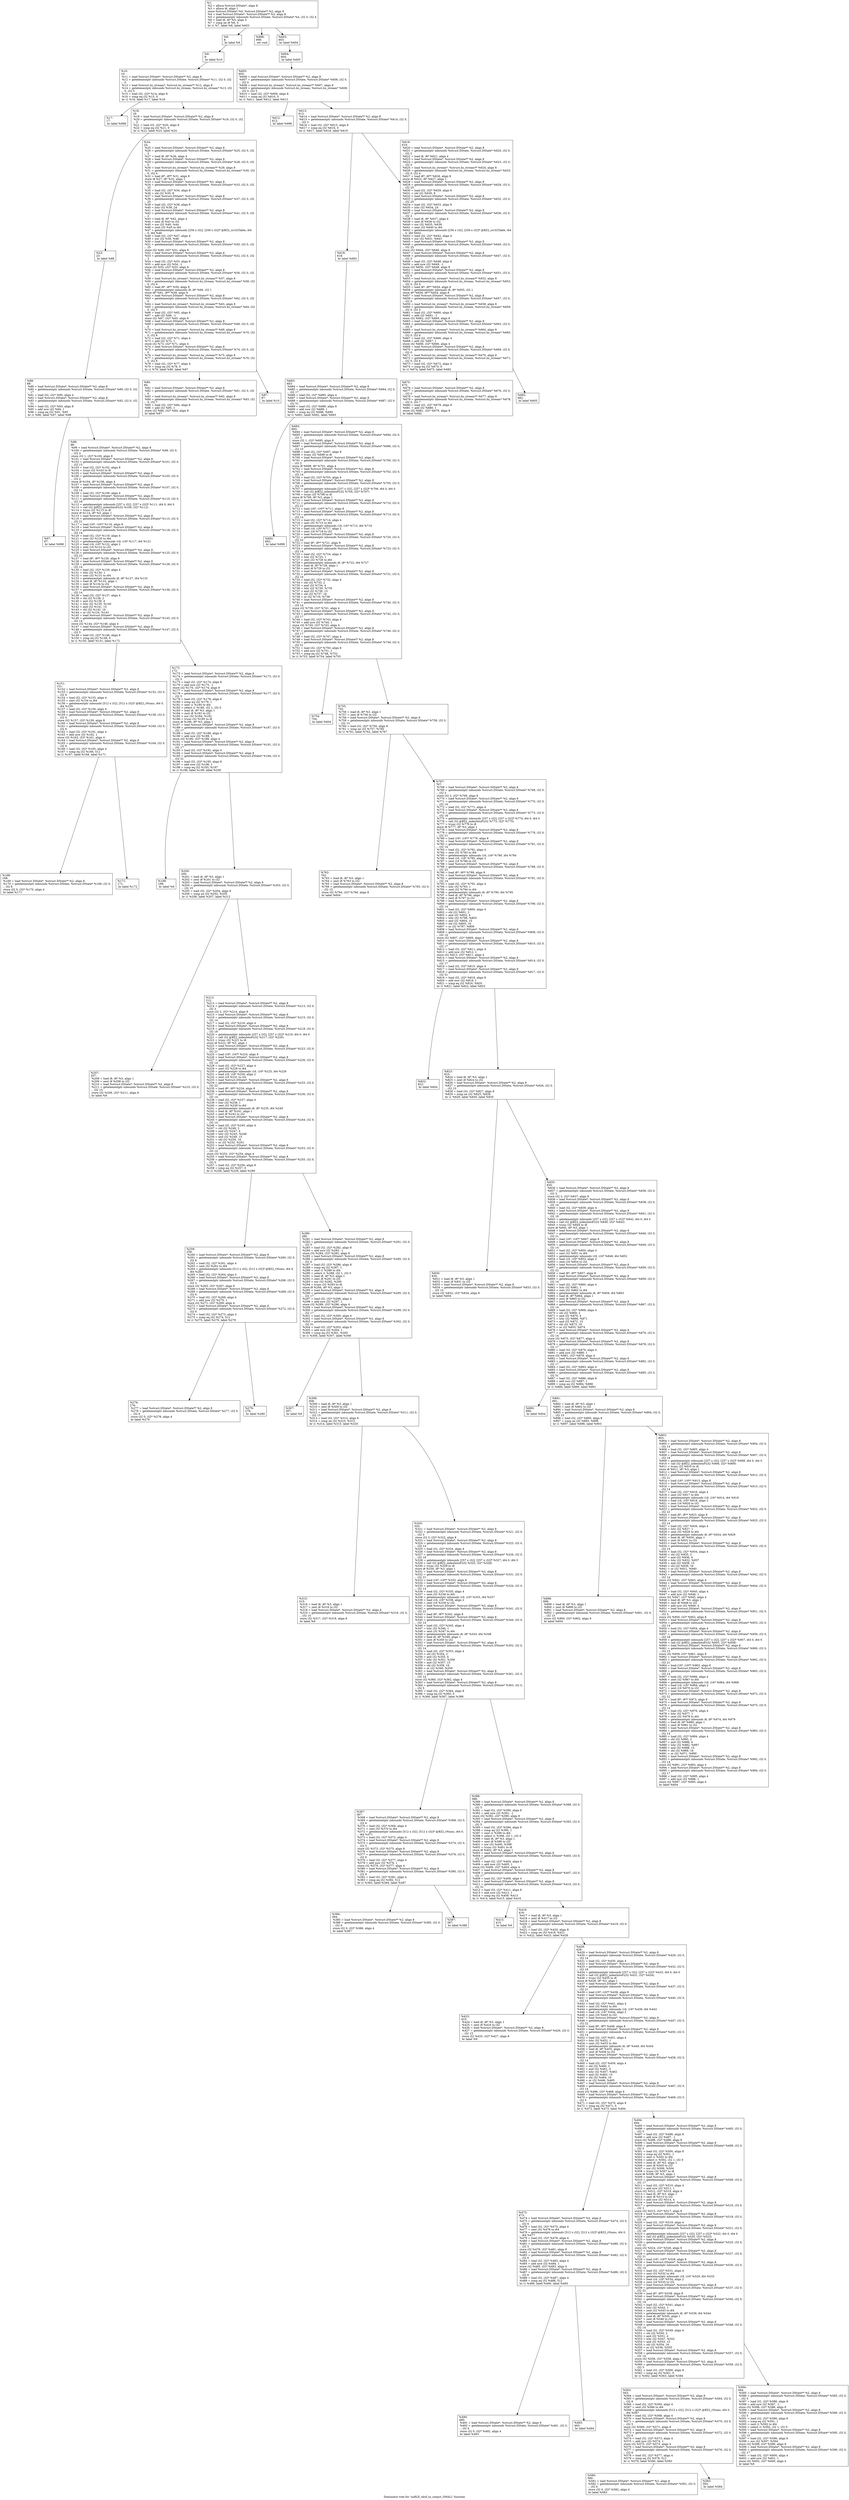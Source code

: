 digraph "Dominator tree for 'unRLE_obuf_to_output_SMALL' function" {
	label="Dominator tree for 'unRLE_obuf_to_output_SMALL' function";

	Node0xb07e50 [shape=record,label="{%1:\l  %2 = alloca %struct.DState*, align 8\l  %3 = alloca i8, align 1\l  store %struct.DState* %0, %struct.DState** %2, align 8\l  %4 = load %struct.DState*, %struct.DState** %2, align 8\l  %5 = getelementptr inbounds %struct.DState, %struct.DState* %4, i32 0, i32 4\l  %6 = load i8, i8* %5, align 4\l  %7 = icmp ne i8 %6, 0\l  br i1 %7, label %8, label %603\l}"];
	Node0xb07e50 -> Node0xca6650;
	Node0xb07e50 -> Node0xcc9fe0;
	Node0xb07e50 -> Node0xb23c80;
	Node0xca6650 [shape=record,label="{%8:\l8:                                                \l  br label %9\l}"];
	Node0xca6650 -> Node0xb0d690;
	Node0xb0d690 [shape=record,label="{%9:\l9:                                                \l  br label %10\l}"];
	Node0xb0d690 -> Node0xcfea40;
	Node0xcfea40 [shape=record,label="{%10:\l10:                                               \l  %11 = load %struct.DState*, %struct.DState** %2, align 8\l  %12 = getelementptr inbounds %struct.DState, %struct.DState* %11, i32 0, i32\l... 0\l  %13 = load %struct.bz_stream*, %struct.bz_stream** %12, align 8\l  %14 = getelementptr inbounds %struct.bz_stream, %struct.bz_stream* %13, i32\l... 0, i32 5\l  %15 = load i32, i32* %14, align 8\l  %16 = icmp eq i32 %15, 0\l  br i1 %16, label %17, label %18\l}"];
	Node0xcfea40 -> Node0xce5e70;
	Node0xcfea40 -> Node0xc70540;
	Node0xce5e70 [shape=record,label="{%17:\l17:                                               \l  br label %998\l}"];
	Node0xc70540 [shape=record,label="{%18:\l18:                                               \l  %19 = load %struct.DState*, %struct.DState** %2, align 8\l  %20 = getelementptr inbounds %struct.DState, %struct.DState* %19, i32 0, i32\l... 3\l  %21 = load i32, i32* %20, align 8\l  %22 = icmp eq i32 %21, 0\l  br i1 %22, label %23, label %24\l}"];
	Node0xc70540 -> Node0xd57270;
	Node0xc70540 -> Node0xa2e5e0;
	Node0xd57270 [shape=record,label="{%23:\l23:                                               \l  br label %88\l}"];
	Node0xd57270 -> Node0xd61200;
	Node0xd61200 [shape=record,label="{%88:\l88:                                               \l  %89 = load %struct.DState*, %struct.DState** %2, align 8\l  %90 = getelementptr inbounds %struct.DState, %struct.DState* %89, i32 0, i32\l... 17\l  %91 = load i32, i32* %90, align 4\l  %92 = load %struct.DState*, %struct.DState** %2, align 8\l  %93 = getelementptr inbounds %struct.DState, %struct.DState* %92, i32 0, i32\l... 51\l  %94 = load i32, i32* %93, align 8\l  %95 = add nsw i32 %94, 1\l  %96 = icmp eq i32 %91, %95\l  br i1 %96, label %97, label %98\l}"];
	Node0xd61200 -> Node0xc86a30;
	Node0xd61200 -> Node0xce0f70;
	Node0xc86a30 [shape=record,label="{%97:\l97:                                               \l  br label %998\l}"];
	Node0xce0f70 [shape=record,label="{%98:\l98:                                               \l  %99 = load %struct.DState*, %struct.DState** %2, align 8\l  %100 = getelementptr inbounds %struct.DState, %struct.DState* %99, i32 0,\l... i32 3\l  store i32 1, i32* %100, align 8\l  %101 = load %struct.DState*, %struct.DState** %2, align 8\l  %102 = getelementptr inbounds %struct.DState, %struct.DState* %101, i32 0,\l... i32 15\l  %103 = load i32, i32* %102, align 8\l  %104 = trunc i32 %103 to i8\l  %105 = load %struct.DState*, %struct.DState** %2, align 8\l  %106 = getelementptr inbounds %struct.DState, %struct.DState* %105, i32 0,\l... i32 2\l  store i8 %104, i8* %106, align 4\l  %107 = load %struct.DState*, %struct.DState** %2, align 8\l  %108 = getelementptr inbounds %struct.DState, %struct.DState* %107, i32 0,\l... i32 14\l  %109 = load i32, i32* %108, align 4\l  %110 = load %struct.DState*, %struct.DState** %2, align 8\l  %111 = getelementptr inbounds %struct.DState, %struct.DState* %110, i32 0,\l... i32 18\l  %112 = getelementptr inbounds [257 x i32], [257 x i32]* %111, i64 0, i64 0\l  %113 = call i32 @BZ2_indexIntoF(i32 %109, i32* %112)\l  %114 = trunc i32 %113 to i8\l  store i8 %114, i8* %3, align 1\l  %115 = load %struct.DState*, %struct.DState** %2, align 8\l  %116 = getelementptr inbounds %struct.DState, %struct.DState* %115, i32 0,\l... i32 21\l  %117 = load i16*, i16** %116, align 8\l  %118 = load %struct.DState*, %struct.DState** %2, align 8\l  %119 = getelementptr inbounds %struct.DState, %struct.DState* %118, i32 0,\l... i32 14\l  %120 = load i32, i32* %119, align 4\l  %121 = zext i32 %120 to i64\l  %122 = getelementptr inbounds i16, i16* %117, i64 %121\l  %123 = load i16, i16* %122, align 2\l  %124 = zext i16 %123 to i32\l  %125 = load %struct.DState*, %struct.DState** %2, align 8\l  %126 = getelementptr inbounds %struct.DState, %struct.DState* %125, i32 0,\l... i32 22\l  %127 = load i8*, i8** %126, align 8\l  %128 = load %struct.DState*, %struct.DState** %2, align 8\l  %129 = getelementptr inbounds %struct.DState, %struct.DState* %128, i32 0,\l... i32 14\l  %130 = load i32, i32* %129, align 4\l  %131 = lshr i32 %130, 1\l  %132 = zext i32 %131 to i64\l  %133 = getelementptr inbounds i8, i8* %127, i64 %132\l  %134 = load i8, i8* %133, align 1\l  %135 = zext i8 %134 to i32\l  %136 = load %struct.DState*, %struct.DState** %2, align 8\l  %137 = getelementptr inbounds %struct.DState, %struct.DState* %136, i32 0,\l... i32 14\l  %138 = load i32, i32* %137, align 4\l  %139 = shl i32 %138, 2\l  %140 = and i32 %139, 4\l  %141 = lshr i32 %135, %140\l  %142 = and i32 %141, 15\l  %143 = shl i32 %142, 16\l  %144 = or i32 %124, %143\l  %145 = load %struct.DState*, %struct.DState** %2, align 8\l  %146 = getelementptr inbounds %struct.DState, %struct.DState* %145, i32 0,\l... i32 14\l  store i32 %144, i32* %146, align 4\l  %147 = load %struct.DState*, %struct.DState** %2, align 8\l  %148 = getelementptr inbounds %struct.DState, %struct.DState* %147, i32 0,\l... i32 5\l  %149 = load i32, i32* %148, align 8\l  %150 = icmp eq i32 %149, 0\l  br i1 %150, label %151, label %172\l}"];
	Node0xce0f70 -> Node0xcd5070;
	Node0xce0f70 -> Node0xade040;
	Node0xcd5070 [shape=record,label="{%151:\l151:                                              \l  %152 = load %struct.DState*, %struct.DState** %2, align 8\l  %153 = getelementptr inbounds %struct.DState, %struct.DState* %152, i32 0,\l... i32 6\l  %154 = load i32, i32* %153, align 4\l  %155 = sext i32 %154 to i64\l  %156 = getelementptr inbounds [512 x i32], [512 x i32]* @BZ2_rNums, i64 0,\l... i64 %155\l  %157 = load i32, i32* %156, align 4\l  %158 = load %struct.DState*, %struct.DState** %2, align 8\l  %159 = getelementptr inbounds %struct.DState, %struct.DState* %158, i32 0,\l... i32 5\l  store i32 %157, i32* %159, align 8\l  %160 = load %struct.DState*, %struct.DState** %2, align 8\l  %161 = getelementptr inbounds %struct.DState, %struct.DState* %160, i32 0,\l... i32 6\l  %162 = load i32, i32* %161, align 4\l  %163 = add nsw i32 %162, 1\l  store i32 %163, i32* %161, align 4\l  %164 = load %struct.DState*, %struct.DState** %2, align 8\l  %165 = getelementptr inbounds %struct.DState, %struct.DState* %164, i32 0,\l... i32 6\l  %166 = load i32, i32* %165, align 4\l  %167 = icmp eq i32 %166, 512\l  br i1 %167, label %168, label %171\l}"];
	Node0xcd5070 -> Node0xd5f160;
	Node0xcd5070 -> Node0xcd4070;
	Node0xd5f160 [shape=record,label="{%168:\l168:                                              \l  %169 = load %struct.DState*, %struct.DState** %2, align 8\l  %170 = getelementptr inbounds %struct.DState, %struct.DState* %169, i32 0,\l... i32 6\l  store i32 0, i32* %170, align 4\l  br label %171\l}"];
	Node0xcd4070 [shape=record,label="{%171:\l171:                                              \l  br label %172\l}"];
	Node0xade040 [shape=record,label="{%172:\l172:                                              \l  %173 = load %struct.DState*, %struct.DState** %2, align 8\l  %174 = getelementptr inbounds %struct.DState, %struct.DState* %173, i32 0,\l... i32 5\l  %175 = load i32, i32* %174, align 8\l  %176 = add nsw i32 %175, -1\l  store i32 %176, i32* %174, align 8\l  %177 = load %struct.DState*, %struct.DState** %2, align 8\l  %178 = getelementptr inbounds %struct.DState, %struct.DState* %177, i32 0,\l... i32 5\l  %179 = load i32, i32* %178, align 8\l  %180 = icmp eq i32 %179, 1\l  %181 = zext i1 %180 to i64\l  %182 = select i1 %180, i32 1, i32 0\l  %183 = load i8, i8* %3, align 1\l  %184 = zext i8 %183 to i32\l  %185 = xor i32 %184, %182\l  %186 = trunc i32 %185 to i8\l  store i8 %186, i8* %3, align 1\l  %187 = load %struct.DState*, %struct.DState** %2, align 8\l  %188 = getelementptr inbounds %struct.DState, %struct.DState* %187, i32 0,\l... i32 17\l  %189 = load i32, i32* %188, align 4\l  %190 = add nsw i32 %189, 1\l  store i32 %190, i32* %188, align 4\l  %191 = load %struct.DState*, %struct.DState** %2, align 8\l  %192 = getelementptr inbounds %struct.DState, %struct.DState* %191, i32 0,\l... i32 17\l  %193 = load i32, i32* %192, align 4\l  %194 = load %struct.DState*, %struct.DState** %2, align 8\l  %195 = getelementptr inbounds %struct.DState, %struct.DState* %194, i32 0,\l... i32 51\l  %196 = load i32, i32* %195, align 8\l  %197 = add nsw i32 %196, 1\l  %198 = icmp eq i32 %193, %197\l  br i1 %198, label %199, label %200\l}"];
	Node0xade040 -> Node0xca46f0;
	Node0xade040 -> Node0xcbfcd0;
	Node0xca46f0 [shape=record,label="{%199:\l199:                                              \l  br label %9\l}"];
	Node0xcbfcd0 [shape=record,label="{%200:\l200:                                              \l  %201 = load i8, i8* %3, align 1\l  %202 = zext i8 %201 to i32\l  %203 = load %struct.DState*, %struct.DState** %2, align 8\l  %204 = getelementptr inbounds %struct.DState, %struct.DState* %203, i32 0,\l... i32 15\l  %205 = load i32, i32* %204, align 8\l  %206 = icmp ne i32 %202, %205\l  br i1 %206, label %207, label %212\l}"];
	Node0xcbfcd0 -> Node0xcccf40;
	Node0xcbfcd0 -> Node0xcaf540;
	Node0xcccf40 [shape=record,label="{%207:\l207:                                              \l  %208 = load i8, i8* %3, align 1\l  %209 = zext i8 %208 to i32\l  %210 = load %struct.DState*, %struct.DState** %2, align 8\l  %211 = getelementptr inbounds %struct.DState, %struct.DState* %210, i32 0,\l... i32 15\l  store i32 %209, i32* %211, align 8\l  br label %9\l}"];
	Node0xcaf540 [shape=record,label="{%212:\l212:                                              \l  %213 = load %struct.DState*, %struct.DState** %2, align 8\l  %214 = getelementptr inbounds %struct.DState, %struct.DState* %213, i32 0,\l... i32 3\l  store i32 2, i32* %214, align 8\l  %215 = load %struct.DState*, %struct.DState** %2, align 8\l  %216 = getelementptr inbounds %struct.DState, %struct.DState* %215, i32 0,\l... i32 14\l  %217 = load i32, i32* %216, align 4\l  %218 = load %struct.DState*, %struct.DState** %2, align 8\l  %219 = getelementptr inbounds %struct.DState, %struct.DState* %218, i32 0,\l... i32 18\l  %220 = getelementptr inbounds [257 x i32], [257 x i32]* %219, i64 0, i64 0\l  %221 = call i32 @BZ2_indexIntoF(i32 %217, i32* %220)\l  %222 = trunc i32 %221 to i8\l  store i8 %222, i8* %3, align 1\l  %223 = load %struct.DState*, %struct.DState** %2, align 8\l  %224 = getelementptr inbounds %struct.DState, %struct.DState* %223, i32 0,\l... i32 21\l  %225 = load i16*, i16** %224, align 8\l  %226 = load %struct.DState*, %struct.DState** %2, align 8\l  %227 = getelementptr inbounds %struct.DState, %struct.DState* %226, i32 0,\l... i32 14\l  %228 = load i32, i32* %227, align 4\l  %229 = zext i32 %228 to i64\l  %230 = getelementptr inbounds i16, i16* %225, i64 %229\l  %231 = load i16, i16* %230, align 2\l  %232 = zext i16 %231 to i32\l  %233 = load %struct.DState*, %struct.DState** %2, align 8\l  %234 = getelementptr inbounds %struct.DState, %struct.DState* %233, i32 0,\l... i32 22\l  %235 = load i8*, i8** %234, align 8\l  %236 = load %struct.DState*, %struct.DState** %2, align 8\l  %237 = getelementptr inbounds %struct.DState, %struct.DState* %236, i32 0,\l... i32 14\l  %238 = load i32, i32* %237, align 4\l  %239 = lshr i32 %238, 1\l  %240 = zext i32 %239 to i64\l  %241 = getelementptr inbounds i8, i8* %235, i64 %240\l  %242 = load i8, i8* %241, align 1\l  %243 = zext i8 %242 to i32\l  %244 = load %struct.DState*, %struct.DState** %2, align 8\l  %245 = getelementptr inbounds %struct.DState, %struct.DState* %244, i32 0,\l... i32 14\l  %246 = load i32, i32* %245, align 4\l  %247 = shl i32 %246, 2\l  %248 = and i32 %247, 4\l  %249 = lshr i32 %243, %248\l  %250 = and i32 %249, 15\l  %251 = shl i32 %250, 16\l  %252 = or i32 %232, %251\l  %253 = load %struct.DState*, %struct.DState** %2, align 8\l  %254 = getelementptr inbounds %struct.DState, %struct.DState* %253, i32 0,\l... i32 14\l  store i32 %252, i32* %254, align 4\l  %255 = load %struct.DState*, %struct.DState** %2, align 8\l  %256 = getelementptr inbounds %struct.DState, %struct.DState* %255, i32 0,\l... i32 5\l  %257 = load i32, i32* %256, align 8\l  %258 = icmp eq i32 %257, 0\l  br i1 %258, label %259, label %280\l}"];
	Node0xcaf540 -> Node0xbce4d0;
	Node0xcaf540 -> Node0xb7caa0;
	Node0xbce4d0 [shape=record,label="{%259:\l259:                                              \l  %260 = load %struct.DState*, %struct.DState** %2, align 8\l  %261 = getelementptr inbounds %struct.DState, %struct.DState* %260, i32 0,\l... i32 6\l  %262 = load i32, i32* %261, align 4\l  %263 = sext i32 %262 to i64\l  %264 = getelementptr inbounds [512 x i32], [512 x i32]* @BZ2_rNums, i64 0,\l... i64 %263\l  %265 = load i32, i32* %264, align 4\l  %266 = load %struct.DState*, %struct.DState** %2, align 8\l  %267 = getelementptr inbounds %struct.DState, %struct.DState* %266, i32 0,\l... i32 5\l  store i32 %265, i32* %267, align 8\l  %268 = load %struct.DState*, %struct.DState** %2, align 8\l  %269 = getelementptr inbounds %struct.DState, %struct.DState* %268, i32 0,\l... i32 6\l  %270 = load i32, i32* %269, align 4\l  %271 = add nsw i32 %270, 1\l  store i32 %271, i32* %269, align 4\l  %272 = load %struct.DState*, %struct.DState** %2, align 8\l  %273 = getelementptr inbounds %struct.DState, %struct.DState* %272, i32 0,\l... i32 6\l  %274 = load i32, i32* %273, align 4\l  %275 = icmp eq i32 %274, 512\l  br i1 %275, label %276, label %279\l}"];
	Node0xbce4d0 -> Node0xcd85f0;
	Node0xbce4d0 -> Node0xc67870;
	Node0xcd85f0 [shape=record,label="{%276:\l276:                                              \l  %277 = load %struct.DState*, %struct.DState** %2, align 8\l  %278 = getelementptr inbounds %struct.DState, %struct.DState* %277, i32 0,\l... i32 6\l  store i32 0, i32* %278, align 4\l  br label %279\l}"];
	Node0xc67870 [shape=record,label="{%279:\l279:                                              \l  br label %280\l}"];
	Node0xb7caa0 [shape=record,label="{%280:\l280:                                              \l  %281 = load %struct.DState*, %struct.DState** %2, align 8\l  %282 = getelementptr inbounds %struct.DState, %struct.DState* %281, i32 0,\l... i32 5\l  %283 = load i32, i32* %282, align 8\l  %284 = add nsw i32 %283, -1\l  store i32 %284, i32* %282, align 8\l  %285 = load %struct.DState*, %struct.DState** %2, align 8\l  %286 = getelementptr inbounds %struct.DState, %struct.DState* %285, i32 0,\l... i32 5\l  %287 = load i32, i32* %286, align 8\l  %288 = icmp eq i32 %287, 1\l  %289 = zext i1 %288 to i64\l  %290 = select i1 %288, i32 1, i32 0\l  %291 = load i8, i8* %3, align 1\l  %292 = zext i8 %291 to i32\l  %293 = xor i32 %292, %290\l  %294 = trunc i32 %293 to i8\l  store i8 %294, i8* %3, align 1\l  %295 = load %struct.DState*, %struct.DState** %2, align 8\l  %296 = getelementptr inbounds %struct.DState, %struct.DState* %295, i32 0,\l... i32 17\l  %297 = load i32, i32* %296, align 4\l  %298 = add nsw i32 %297, 1\l  store i32 %298, i32* %296, align 4\l  %299 = load %struct.DState*, %struct.DState** %2, align 8\l  %300 = getelementptr inbounds %struct.DState, %struct.DState* %299, i32 0,\l... i32 17\l  %301 = load i32, i32* %300, align 4\l  %302 = load %struct.DState*, %struct.DState** %2, align 8\l  %303 = getelementptr inbounds %struct.DState, %struct.DState* %302, i32 0,\l... i32 51\l  %304 = load i32, i32* %303, align 8\l  %305 = add nsw i32 %304, 1\l  %306 = icmp eq i32 %301, %305\l  br i1 %306, label %307, label %308\l}"];
	Node0xb7caa0 -> Node0xd7c1e0;
	Node0xb7caa0 -> Node0xce3d70;
	Node0xd7c1e0 [shape=record,label="{%307:\l307:                                              \l  br label %9\l}"];
	Node0xce3d70 [shape=record,label="{%308:\l308:                                              \l  %309 = load i8, i8* %3, align 1\l  %310 = zext i8 %309 to i32\l  %311 = load %struct.DState*, %struct.DState** %2, align 8\l  %312 = getelementptr inbounds %struct.DState, %struct.DState* %311, i32 0,\l... i32 15\l  %313 = load i32, i32* %312, align 8\l  %314 = icmp ne i32 %310, %313\l  br i1 %314, label %315, label %320\l}"];
	Node0xce3d70 -> Node0xa59f80;
	Node0xce3d70 -> Node0xc75520;
	Node0xa59f80 [shape=record,label="{%315:\l315:                                              \l  %316 = load i8, i8* %3, align 1\l  %317 = zext i8 %316 to i32\l  %318 = load %struct.DState*, %struct.DState** %2, align 8\l  %319 = getelementptr inbounds %struct.DState, %struct.DState* %318, i32 0,\l... i32 15\l  store i32 %317, i32* %319, align 8\l  br label %9\l}"];
	Node0xc75520 [shape=record,label="{%320:\l320:                                              \l  %321 = load %struct.DState*, %struct.DState** %2, align 8\l  %322 = getelementptr inbounds %struct.DState, %struct.DState* %321, i32 0,\l... i32 3\l  store i32 3, i32* %322, align 8\l  %323 = load %struct.DState*, %struct.DState** %2, align 8\l  %324 = getelementptr inbounds %struct.DState, %struct.DState* %323, i32 0,\l... i32 14\l  %325 = load i32, i32* %324, align 4\l  %326 = load %struct.DState*, %struct.DState** %2, align 8\l  %327 = getelementptr inbounds %struct.DState, %struct.DState* %326, i32 0,\l... i32 18\l  %328 = getelementptr inbounds [257 x i32], [257 x i32]* %327, i64 0, i64 0\l  %329 = call i32 @BZ2_indexIntoF(i32 %325, i32* %328)\l  %330 = trunc i32 %329 to i8\l  store i8 %330, i8* %3, align 1\l  %331 = load %struct.DState*, %struct.DState** %2, align 8\l  %332 = getelementptr inbounds %struct.DState, %struct.DState* %331, i32 0,\l... i32 21\l  %333 = load i16*, i16** %332, align 8\l  %334 = load %struct.DState*, %struct.DState** %2, align 8\l  %335 = getelementptr inbounds %struct.DState, %struct.DState* %334, i32 0,\l... i32 14\l  %336 = load i32, i32* %335, align 4\l  %337 = zext i32 %336 to i64\l  %338 = getelementptr inbounds i16, i16* %333, i64 %337\l  %339 = load i16, i16* %338, align 2\l  %340 = zext i16 %339 to i32\l  %341 = load %struct.DState*, %struct.DState** %2, align 8\l  %342 = getelementptr inbounds %struct.DState, %struct.DState* %341, i32 0,\l... i32 22\l  %343 = load i8*, i8** %342, align 8\l  %344 = load %struct.DState*, %struct.DState** %2, align 8\l  %345 = getelementptr inbounds %struct.DState, %struct.DState* %344, i32 0,\l... i32 14\l  %346 = load i32, i32* %345, align 4\l  %347 = lshr i32 %346, 1\l  %348 = zext i32 %347 to i64\l  %349 = getelementptr inbounds i8, i8* %343, i64 %348\l  %350 = load i8, i8* %349, align 1\l  %351 = zext i8 %350 to i32\l  %352 = load %struct.DState*, %struct.DState** %2, align 8\l  %353 = getelementptr inbounds %struct.DState, %struct.DState* %352, i32 0,\l... i32 14\l  %354 = load i32, i32* %353, align 4\l  %355 = shl i32 %354, 2\l  %356 = and i32 %355, 4\l  %357 = lshr i32 %351, %356\l  %358 = and i32 %357, 15\l  %359 = shl i32 %358, 16\l  %360 = or i32 %340, %359\l  %361 = load %struct.DState*, %struct.DState** %2, align 8\l  %362 = getelementptr inbounds %struct.DState, %struct.DState* %361, i32 0,\l... i32 14\l  store i32 %360, i32* %362, align 4\l  %363 = load %struct.DState*, %struct.DState** %2, align 8\l  %364 = getelementptr inbounds %struct.DState, %struct.DState* %363, i32 0,\l... i32 5\l  %365 = load i32, i32* %364, align 8\l  %366 = icmp eq i32 %365, 0\l  br i1 %366, label %367, label %388\l}"];
	Node0xc75520 -> Node0xcb0110;
	Node0xc75520 -> Node0xc650a0;
	Node0xcb0110 [shape=record,label="{%367:\l367:                                              \l  %368 = load %struct.DState*, %struct.DState** %2, align 8\l  %369 = getelementptr inbounds %struct.DState, %struct.DState* %368, i32 0,\l... i32 6\l  %370 = load i32, i32* %369, align 4\l  %371 = sext i32 %370 to i64\l  %372 = getelementptr inbounds [512 x i32], [512 x i32]* @BZ2_rNums, i64 0,\l... i64 %371\l  %373 = load i32, i32* %372, align 4\l  %374 = load %struct.DState*, %struct.DState** %2, align 8\l  %375 = getelementptr inbounds %struct.DState, %struct.DState* %374, i32 0,\l... i32 5\l  store i32 %373, i32* %375, align 8\l  %376 = load %struct.DState*, %struct.DState** %2, align 8\l  %377 = getelementptr inbounds %struct.DState, %struct.DState* %376, i32 0,\l... i32 6\l  %378 = load i32, i32* %377, align 4\l  %379 = add nsw i32 %378, 1\l  store i32 %379, i32* %377, align 4\l  %380 = load %struct.DState*, %struct.DState** %2, align 8\l  %381 = getelementptr inbounds %struct.DState, %struct.DState* %380, i32 0,\l... i32 6\l  %382 = load i32, i32* %381, align 4\l  %383 = icmp eq i32 %382, 512\l  br i1 %383, label %384, label %387\l}"];
	Node0xcb0110 -> Node0xa55ff0;
	Node0xcb0110 -> Node0xcb0bc0;
	Node0xa55ff0 [shape=record,label="{%384:\l384:                                              \l  %385 = load %struct.DState*, %struct.DState** %2, align 8\l  %386 = getelementptr inbounds %struct.DState, %struct.DState* %385, i32 0,\l... i32 6\l  store i32 0, i32* %386, align 4\l  br label %387\l}"];
	Node0xcb0bc0 [shape=record,label="{%387:\l387:                                              \l  br label %388\l}"];
	Node0xc650a0 [shape=record,label="{%388:\l388:                                              \l  %389 = load %struct.DState*, %struct.DState** %2, align 8\l  %390 = getelementptr inbounds %struct.DState, %struct.DState* %389, i32 0,\l... i32 5\l  %391 = load i32, i32* %390, align 8\l  %392 = add nsw i32 %391, -1\l  store i32 %392, i32* %390, align 8\l  %393 = load %struct.DState*, %struct.DState** %2, align 8\l  %394 = getelementptr inbounds %struct.DState, %struct.DState* %393, i32 0,\l... i32 5\l  %395 = load i32, i32* %394, align 8\l  %396 = icmp eq i32 %395, 1\l  %397 = zext i1 %396 to i64\l  %398 = select i1 %396, i32 1, i32 0\l  %399 = load i8, i8* %3, align 1\l  %400 = zext i8 %399 to i32\l  %401 = xor i32 %400, %398\l  %402 = trunc i32 %401 to i8\l  store i8 %402, i8* %3, align 1\l  %403 = load %struct.DState*, %struct.DState** %2, align 8\l  %404 = getelementptr inbounds %struct.DState, %struct.DState* %403, i32 0,\l... i32 17\l  %405 = load i32, i32* %404, align 4\l  %406 = add nsw i32 %405, 1\l  store i32 %406, i32* %404, align 4\l  %407 = load %struct.DState*, %struct.DState** %2, align 8\l  %408 = getelementptr inbounds %struct.DState, %struct.DState* %407, i32 0,\l... i32 17\l  %409 = load i32, i32* %408, align 4\l  %410 = load %struct.DState*, %struct.DState** %2, align 8\l  %411 = getelementptr inbounds %struct.DState, %struct.DState* %410, i32 0,\l... i32 51\l  %412 = load i32, i32* %411, align 8\l  %413 = add nsw i32 %412, 1\l  %414 = icmp eq i32 %409, %413\l  br i1 %414, label %415, label %416\l}"];
	Node0xc650a0 -> Node0xc7cbb0;
	Node0xc650a0 -> Node0xccc840;
	Node0xc7cbb0 [shape=record,label="{%415:\l415:                                              \l  br label %9\l}"];
	Node0xccc840 [shape=record,label="{%416:\l416:                                              \l  %417 = load i8, i8* %3, align 1\l  %418 = zext i8 %417 to i32\l  %419 = load %struct.DState*, %struct.DState** %2, align 8\l  %420 = getelementptr inbounds %struct.DState, %struct.DState* %419, i32 0,\l... i32 15\l  %421 = load i32, i32* %420, align 8\l  %422 = icmp ne i32 %418, %421\l  br i1 %422, label %423, label %428\l}"];
	Node0xccc840 -> Node0xd587b0;
	Node0xccc840 -> Node0xca1e20;
	Node0xd587b0 [shape=record,label="{%423:\l423:                                              \l  %424 = load i8, i8* %3, align 1\l  %425 = zext i8 %424 to i32\l  %426 = load %struct.DState*, %struct.DState** %2, align 8\l  %427 = getelementptr inbounds %struct.DState, %struct.DState* %426, i32 0,\l... i32 15\l  store i32 %425, i32* %427, align 8\l  br label %9\l}"];
	Node0xca1e20 [shape=record,label="{%428:\l428:                                              \l  %429 = load %struct.DState*, %struct.DState** %2, align 8\l  %430 = getelementptr inbounds %struct.DState, %struct.DState* %429, i32 0,\l... i32 14\l  %431 = load i32, i32* %430, align 4\l  %432 = load %struct.DState*, %struct.DState** %2, align 8\l  %433 = getelementptr inbounds %struct.DState, %struct.DState* %432, i32 0,\l... i32 18\l  %434 = getelementptr inbounds [257 x i32], [257 x i32]* %433, i64 0, i64 0\l  %435 = call i32 @BZ2_indexIntoF(i32 %431, i32* %434)\l  %436 = trunc i32 %435 to i8\l  store i8 %436, i8* %3, align 1\l  %437 = load %struct.DState*, %struct.DState** %2, align 8\l  %438 = getelementptr inbounds %struct.DState, %struct.DState* %437, i32 0,\l... i32 21\l  %439 = load i16*, i16** %438, align 8\l  %440 = load %struct.DState*, %struct.DState** %2, align 8\l  %441 = getelementptr inbounds %struct.DState, %struct.DState* %440, i32 0,\l... i32 14\l  %442 = load i32, i32* %441, align 4\l  %443 = zext i32 %442 to i64\l  %444 = getelementptr inbounds i16, i16* %439, i64 %443\l  %445 = load i16, i16* %444, align 2\l  %446 = zext i16 %445 to i32\l  %447 = load %struct.DState*, %struct.DState** %2, align 8\l  %448 = getelementptr inbounds %struct.DState, %struct.DState* %447, i32 0,\l... i32 22\l  %449 = load i8*, i8** %448, align 8\l  %450 = load %struct.DState*, %struct.DState** %2, align 8\l  %451 = getelementptr inbounds %struct.DState, %struct.DState* %450, i32 0,\l... i32 14\l  %452 = load i32, i32* %451, align 4\l  %453 = lshr i32 %452, 1\l  %454 = zext i32 %453 to i64\l  %455 = getelementptr inbounds i8, i8* %449, i64 %454\l  %456 = load i8, i8* %455, align 1\l  %457 = zext i8 %456 to i32\l  %458 = load %struct.DState*, %struct.DState** %2, align 8\l  %459 = getelementptr inbounds %struct.DState, %struct.DState* %458, i32 0,\l... i32 14\l  %460 = load i32, i32* %459, align 4\l  %461 = shl i32 %460, 2\l  %462 = and i32 %461, 4\l  %463 = lshr i32 %457, %462\l  %464 = and i32 %463, 15\l  %465 = shl i32 %464, 16\l  %466 = or i32 %446, %465\l  %467 = load %struct.DState*, %struct.DState** %2, align 8\l  %468 = getelementptr inbounds %struct.DState, %struct.DState* %467, i32 0,\l... i32 14\l  store i32 %466, i32* %468, align 4\l  %469 = load %struct.DState*, %struct.DState** %2, align 8\l  %470 = getelementptr inbounds %struct.DState, %struct.DState* %469, i32 0,\l... i32 5\l  %471 = load i32, i32* %470, align 8\l  %472 = icmp eq i32 %471, 0\l  br i1 %472, label %473, label %494\l}"];
	Node0xca1e20 -> Node0xd32230;
	Node0xca1e20 -> Node0xca9370;
	Node0xd32230 [shape=record,label="{%473:\l473:                                              \l  %474 = load %struct.DState*, %struct.DState** %2, align 8\l  %475 = getelementptr inbounds %struct.DState, %struct.DState* %474, i32 0,\l... i32 6\l  %476 = load i32, i32* %475, align 4\l  %477 = sext i32 %476 to i64\l  %478 = getelementptr inbounds [512 x i32], [512 x i32]* @BZ2_rNums, i64 0,\l... i64 %477\l  %479 = load i32, i32* %478, align 4\l  %480 = load %struct.DState*, %struct.DState** %2, align 8\l  %481 = getelementptr inbounds %struct.DState, %struct.DState* %480, i32 0,\l... i32 5\l  store i32 %479, i32* %481, align 8\l  %482 = load %struct.DState*, %struct.DState** %2, align 8\l  %483 = getelementptr inbounds %struct.DState, %struct.DState* %482, i32 0,\l... i32 6\l  %484 = load i32, i32* %483, align 4\l  %485 = add nsw i32 %484, 1\l  store i32 %485, i32* %483, align 4\l  %486 = load %struct.DState*, %struct.DState** %2, align 8\l  %487 = getelementptr inbounds %struct.DState, %struct.DState* %486, i32 0,\l... i32 6\l  %488 = load i32, i32* %487, align 4\l  %489 = icmp eq i32 %488, 512\l  br i1 %489, label %490, label %493\l}"];
	Node0xd32230 -> Node0xcbe530;
	Node0xd32230 -> Node0xcb35f0;
	Node0xcbe530 [shape=record,label="{%490:\l490:                                              \l  %491 = load %struct.DState*, %struct.DState** %2, align 8\l  %492 = getelementptr inbounds %struct.DState, %struct.DState* %491, i32 0,\l... i32 6\l  store i32 0, i32* %492, align 4\l  br label %493\l}"];
	Node0xcb35f0 [shape=record,label="{%493:\l493:                                              \l  br label %494\l}"];
	Node0xca9370 [shape=record,label="{%494:\l494:                                              \l  %495 = load %struct.DState*, %struct.DState** %2, align 8\l  %496 = getelementptr inbounds %struct.DState, %struct.DState* %495, i32 0,\l... i32 5\l  %497 = load i32, i32* %496, align 8\l  %498 = add nsw i32 %497, -1\l  store i32 %498, i32* %496, align 8\l  %499 = load %struct.DState*, %struct.DState** %2, align 8\l  %500 = getelementptr inbounds %struct.DState, %struct.DState* %499, i32 0,\l... i32 5\l  %501 = load i32, i32* %500, align 8\l  %502 = icmp eq i32 %501, 1\l  %503 = zext i1 %502 to i64\l  %504 = select i1 %502, i32 1, i32 0\l  %505 = load i8, i8* %3, align 1\l  %506 = zext i8 %505 to i32\l  %507 = xor i32 %506, %504\l  %508 = trunc i32 %507 to i8\l  store i8 %508, i8* %3, align 1\l  %509 = load %struct.DState*, %struct.DState** %2, align 8\l  %510 = getelementptr inbounds %struct.DState, %struct.DState* %509, i32 0,\l... i32 17\l  %511 = load i32, i32* %510, align 4\l  %512 = add nsw i32 %511, 1\l  store i32 %512, i32* %510, align 4\l  %513 = load i8, i8* %3, align 1\l  %514 = zext i8 %513 to i32\l  %515 = add nsw i32 %514, 4\l  %516 = load %struct.DState*, %struct.DState** %2, align 8\l  %517 = getelementptr inbounds %struct.DState, %struct.DState* %516, i32 0,\l... i32 3\l  store i32 %515, i32* %517, align 8\l  %518 = load %struct.DState*, %struct.DState** %2, align 8\l  %519 = getelementptr inbounds %struct.DState, %struct.DState* %518, i32 0,\l... i32 14\l  %520 = load i32, i32* %519, align 4\l  %521 = load %struct.DState*, %struct.DState** %2, align 8\l  %522 = getelementptr inbounds %struct.DState, %struct.DState* %521, i32 0,\l... i32 18\l  %523 = getelementptr inbounds [257 x i32], [257 x i32]* %522, i64 0, i64 0\l  %524 = call i32 @BZ2_indexIntoF(i32 %520, i32* %523)\l  %525 = load %struct.DState*, %struct.DState** %2, align 8\l  %526 = getelementptr inbounds %struct.DState, %struct.DState* %525, i32 0,\l... i32 15\l  store i32 %524, i32* %526, align 8\l  %527 = load %struct.DState*, %struct.DState** %2, align 8\l  %528 = getelementptr inbounds %struct.DState, %struct.DState* %527, i32 0,\l... i32 21\l  %529 = load i16*, i16** %528, align 8\l  %530 = load %struct.DState*, %struct.DState** %2, align 8\l  %531 = getelementptr inbounds %struct.DState, %struct.DState* %530, i32 0,\l... i32 14\l  %532 = load i32, i32* %531, align 4\l  %533 = zext i32 %532 to i64\l  %534 = getelementptr inbounds i16, i16* %529, i64 %533\l  %535 = load i16, i16* %534, align 2\l  %536 = zext i16 %535 to i32\l  %537 = load %struct.DState*, %struct.DState** %2, align 8\l  %538 = getelementptr inbounds %struct.DState, %struct.DState* %537, i32 0,\l... i32 22\l  %539 = load i8*, i8** %538, align 8\l  %540 = load %struct.DState*, %struct.DState** %2, align 8\l  %541 = getelementptr inbounds %struct.DState, %struct.DState* %540, i32 0,\l... i32 14\l  %542 = load i32, i32* %541, align 4\l  %543 = lshr i32 %542, 1\l  %544 = zext i32 %543 to i64\l  %545 = getelementptr inbounds i8, i8* %539, i64 %544\l  %546 = load i8, i8* %545, align 1\l  %547 = zext i8 %546 to i32\l  %548 = load %struct.DState*, %struct.DState** %2, align 8\l  %549 = getelementptr inbounds %struct.DState, %struct.DState* %548, i32 0,\l... i32 14\l  %550 = load i32, i32* %549, align 4\l  %551 = shl i32 %550, 2\l  %552 = and i32 %551, 4\l  %553 = lshr i32 %547, %552\l  %554 = and i32 %553, 15\l  %555 = shl i32 %554, 16\l  %556 = or i32 %536, %555\l  %557 = load %struct.DState*, %struct.DState** %2, align 8\l  %558 = getelementptr inbounds %struct.DState, %struct.DState* %557, i32 0,\l... i32 14\l  store i32 %556, i32* %558, align 4\l  %559 = load %struct.DState*, %struct.DState** %2, align 8\l  %560 = getelementptr inbounds %struct.DState, %struct.DState* %559, i32 0,\l... i32 5\l  %561 = load i32, i32* %560, align 8\l  %562 = icmp eq i32 %561, 0\l  br i1 %562, label %563, label %584\l}"];
	Node0xca9370 -> Node0xb05000;
	Node0xca9370 -> Node0xd71050;
	Node0xb05000 [shape=record,label="{%563:\l563:                                              \l  %564 = load %struct.DState*, %struct.DState** %2, align 8\l  %565 = getelementptr inbounds %struct.DState, %struct.DState* %564, i32 0,\l... i32 6\l  %566 = load i32, i32* %565, align 4\l  %567 = sext i32 %566 to i64\l  %568 = getelementptr inbounds [512 x i32], [512 x i32]* @BZ2_rNums, i64 0,\l... i64 %567\l  %569 = load i32, i32* %568, align 4\l  %570 = load %struct.DState*, %struct.DState** %2, align 8\l  %571 = getelementptr inbounds %struct.DState, %struct.DState* %570, i32 0,\l... i32 5\l  store i32 %569, i32* %571, align 8\l  %572 = load %struct.DState*, %struct.DState** %2, align 8\l  %573 = getelementptr inbounds %struct.DState, %struct.DState* %572, i32 0,\l... i32 6\l  %574 = load i32, i32* %573, align 4\l  %575 = add nsw i32 %574, 1\l  store i32 %575, i32* %573, align 4\l  %576 = load %struct.DState*, %struct.DState** %2, align 8\l  %577 = getelementptr inbounds %struct.DState, %struct.DState* %576, i32 0,\l... i32 6\l  %578 = load i32, i32* %577, align 4\l  %579 = icmp eq i32 %578, 512\l  br i1 %579, label %580, label %583\l}"];
	Node0xb05000 -> Node0xb1a1b0;
	Node0xb05000 -> Node0xb19900;
	Node0xb1a1b0 [shape=record,label="{%580:\l580:                                              \l  %581 = load %struct.DState*, %struct.DState** %2, align 8\l  %582 = getelementptr inbounds %struct.DState, %struct.DState* %581, i32 0,\l... i32 6\l  store i32 0, i32* %582, align 4\l  br label %583\l}"];
	Node0xb19900 [shape=record,label="{%583:\l583:                                              \l  br label %584\l}"];
	Node0xd71050 [shape=record,label="{%584:\l584:                                              \l  %585 = load %struct.DState*, %struct.DState** %2, align 8\l  %586 = getelementptr inbounds %struct.DState, %struct.DState* %585, i32 0,\l... i32 5\l  %587 = load i32, i32* %586, align 8\l  %588 = add nsw i32 %587, -1\l  store i32 %588, i32* %586, align 8\l  %589 = load %struct.DState*, %struct.DState** %2, align 8\l  %590 = getelementptr inbounds %struct.DState, %struct.DState* %589, i32 0,\l... i32 5\l  %591 = load i32, i32* %590, align 8\l  %592 = icmp eq i32 %591, 1\l  %593 = zext i1 %592 to i64\l  %594 = select i1 %592, i32 1, i32 0\l  %595 = load %struct.DState*, %struct.DState** %2, align 8\l  %596 = getelementptr inbounds %struct.DState, %struct.DState* %595, i32 0,\l... i32 15\l  %597 = load i32, i32* %596, align 8\l  %598 = xor i32 %597, %594\l  store i32 %598, i32* %596, align 8\l  %599 = load %struct.DState*, %struct.DState** %2, align 8\l  %600 = getelementptr inbounds %struct.DState, %struct.DState* %599, i32 0,\l... i32 17\l  %601 = load i32, i32* %600, align 4\l  %602 = add nsw i32 %601, 1\l  store i32 %602, i32* %600, align 4\l  br label %9\l}"];
	Node0xa2e5e0 [shape=record,label="{%24:\l24:                                               \l  %25 = load %struct.DState*, %struct.DState** %2, align 8\l  %26 = getelementptr inbounds %struct.DState, %struct.DState* %25, i32 0, i32\l... 2\l  %27 = load i8, i8* %26, align 4\l  %28 = load %struct.DState*, %struct.DState** %2, align 8\l  %29 = getelementptr inbounds %struct.DState, %struct.DState* %28, i32 0, i32\l... 0\l  %30 = load %struct.bz_stream*, %struct.bz_stream** %29, align 8\l  %31 = getelementptr inbounds %struct.bz_stream, %struct.bz_stream* %30, i32\l... 0, i32 4\l  %32 = load i8*, i8** %31, align 8\l  store i8 %27, i8* %32, align 1\l  %33 = load %struct.DState*, %struct.DState** %2, align 8\l  %34 = getelementptr inbounds %struct.DState, %struct.DState* %33, i32 0, i32\l... 25\l  %35 = load i32, i32* %34, align 8\l  %36 = shl i32 %35, 8\l  %37 = load %struct.DState*, %struct.DState** %2, align 8\l  %38 = getelementptr inbounds %struct.DState, %struct.DState* %37, i32 0, i32\l... 25\l  %39 = load i32, i32* %38, align 8\l  %40 = lshr i32 %39, 24\l  %41 = load %struct.DState*, %struct.DState** %2, align 8\l  %42 = getelementptr inbounds %struct.DState, %struct.DState* %41, i32 0, i32\l... 2\l  %43 = load i8, i8* %42, align 4\l  %44 = zext i8 %43 to i32\l  %45 = xor i32 %40, %44\l  %46 = zext i32 %45 to i64\l  %47 = getelementptr inbounds [256 x i32], [256 x i32]* @BZ2_crc32Table, i64\l... 0, i64 %46\l  %48 = load i32, i32* %47, align 4\l  %49 = xor i32 %36, %48\l  %50 = load %struct.DState*, %struct.DState** %2, align 8\l  %51 = getelementptr inbounds %struct.DState, %struct.DState* %50, i32 0, i32\l... 25\l  store i32 %49, i32* %51, align 8\l  %52 = load %struct.DState*, %struct.DState** %2, align 8\l  %53 = getelementptr inbounds %struct.DState, %struct.DState* %52, i32 0, i32\l... 3\l  %54 = load i32, i32* %53, align 8\l  %55 = add nsw i32 %54, -1\l  store i32 %55, i32* %53, align 8\l  %56 = load %struct.DState*, %struct.DState** %2, align 8\l  %57 = getelementptr inbounds %struct.DState, %struct.DState* %56, i32 0, i32\l... 0\l  %58 = load %struct.bz_stream*, %struct.bz_stream** %57, align 8\l  %59 = getelementptr inbounds %struct.bz_stream, %struct.bz_stream* %58, i32\l... 0, i32 4\l  %60 = load i8*, i8** %59, align 8\l  %61 = getelementptr inbounds i8, i8* %60, i32 1\l  store i8* %61, i8** %59, align 8\l  %62 = load %struct.DState*, %struct.DState** %2, align 8\l  %63 = getelementptr inbounds %struct.DState, %struct.DState* %62, i32 0, i32\l... 0\l  %64 = load %struct.bz_stream*, %struct.bz_stream** %63, align 8\l  %65 = getelementptr inbounds %struct.bz_stream, %struct.bz_stream* %64, i32\l... 0, i32 5\l  %66 = load i32, i32* %65, align 8\l  %67 = add i32 %66, -1\l  store i32 %67, i32* %65, align 8\l  %68 = load %struct.DState*, %struct.DState** %2, align 8\l  %69 = getelementptr inbounds %struct.DState, %struct.DState* %68, i32 0, i32\l... 0\l  %70 = load %struct.bz_stream*, %struct.bz_stream** %69, align 8\l  %71 = getelementptr inbounds %struct.bz_stream, %struct.bz_stream* %70, i32\l... 0, i32 6\l  %72 = load i32, i32* %71, align 4\l  %73 = add i32 %72, 1\l  store i32 %73, i32* %71, align 4\l  %74 = load %struct.DState*, %struct.DState** %2, align 8\l  %75 = getelementptr inbounds %struct.DState, %struct.DState* %74, i32 0, i32\l... 0\l  %76 = load %struct.bz_stream*, %struct.bz_stream** %75, align 8\l  %77 = getelementptr inbounds %struct.bz_stream, %struct.bz_stream* %76, i32\l... 0, i32 6\l  %78 = load i32, i32* %77, align 4\l  %79 = icmp eq i32 %78, 0\l  br i1 %79, label %80, label %87\l}"];
	Node0xa2e5e0 -> Node0xd6ed00;
	Node0xa2e5e0 -> Node0xcc29e0;
	Node0xd6ed00 [shape=record,label="{%80:\l80:                                               \l  %81 = load %struct.DState*, %struct.DState** %2, align 8\l  %82 = getelementptr inbounds %struct.DState, %struct.DState* %81, i32 0, i32\l... 0\l  %83 = load %struct.bz_stream*, %struct.bz_stream** %82, align 8\l  %84 = getelementptr inbounds %struct.bz_stream, %struct.bz_stream* %83, i32\l... 0, i32 7\l  %85 = load i32, i32* %84, align 8\l  %86 = add i32 %85, 1\l  store i32 %86, i32* %84, align 8\l  br label %87\l}"];
	Node0xcc29e0 [shape=record,label="{%87:\l87:                                               \l  br label %10\l}"];
	Node0xcc9fe0 [shape=record,label="{%998:\l998:                                              \l  ret void\l}"];
	Node0xb23c80 [shape=record,label="{%603:\l603:                                              \l  br label %604\l}"];
	Node0xb23c80 -> Node0xa55ea0;
	Node0xa55ea0 [shape=record,label="{%604:\l604:                                              \l  br label %605\l}"];
	Node0xa55ea0 -> Node0xd6f6e0;
	Node0xd6f6e0 [shape=record,label="{%605:\l605:                                              \l  %606 = load %struct.DState*, %struct.DState** %2, align 8\l  %607 = getelementptr inbounds %struct.DState, %struct.DState* %606, i32 0,\l... i32 0\l  %608 = load %struct.bz_stream*, %struct.bz_stream** %607, align 8\l  %609 = getelementptr inbounds %struct.bz_stream, %struct.bz_stream* %608,\l... i32 0, i32 5\l  %610 = load i32, i32* %609, align 8\l  %611 = icmp eq i32 %610, 0\l  br i1 %611, label %612, label %613\l}"];
	Node0xd6f6e0 -> Node0xcc1c50;
	Node0xd6f6e0 -> Node0xd54bd0;
	Node0xcc1c50 [shape=record,label="{%612:\l612:                                              \l  br label %998\l}"];
	Node0xd54bd0 [shape=record,label="{%613:\l613:                                              \l  %614 = load %struct.DState*, %struct.DState** %2, align 8\l  %615 = getelementptr inbounds %struct.DState, %struct.DState* %614, i32 0,\l... i32 3\l  %616 = load i32, i32* %615, align 8\l  %617 = icmp eq i32 %616, 0\l  br i1 %617, label %618, label %619\l}"];
	Node0xd54bd0 -> Node0xc9acc0;
	Node0xd54bd0 -> Node0xd54560;
	Node0xc9acc0 [shape=record,label="{%618:\l618:                                              \l  br label %683\l}"];
	Node0xc9acc0 -> Node0xce7710;
	Node0xce7710 [shape=record,label="{%683:\l683:                                              \l  %684 = load %struct.DState*, %struct.DState** %2, align 8\l  %685 = getelementptr inbounds %struct.DState, %struct.DState* %684, i32 0,\l... i32 17\l  %686 = load i32, i32* %685, align 4\l  %687 = load %struct.DState*, %struct.DState** %2, align 8\l  %688 = getelementptr inbounds %struct.DState, %struct.DState* %687, i32 0,\l... i32 51\l  %689 = load i32, i32* %688, align 8\l  %690 = add nsw i32 %689, 1\l  %691 = icmp eq i32 %686, %690\l  br i1 %691, label %692, label %693\l}"];
	Node0xce7710 -> Node0xc08860;
	Node0xce7710 -> Node0xce1040;
	Node0xc08860 [shape=record,label="{%692:\l692:                                              \l  br label %998\l}"];
	Node0xce1040 [shape=record,label="{%693:\l693:                                              \l  %694 = load %struct.DState*, %struct.DState** %2, align 8\l  %695 = getelementptr inbounds %struct.DState, %struct.DState* %694, i32 0,\l... i32 3\l  store i32 1, i32* %695, align 8\l  %696 = load %struct.DState*, %struct.DState** %2, align 8\l  %697 = getelementptr inbounds %struct.DState, %struct.DState* %696, i32 0,\l... i32 15\l  %698 = load i32, i32* %697, align 8\l  %699 = trunc i32 %698 to i8\l  %700 = load %struct.DState*, %struct.DState** %2, align 8\l  %701 = getelementptr inbounds %struct.DState, %struct.DState* %700, i32 0,\l... i32 2\l  store i8 %699, i8* %701, align 4\l  %702 = load %struct.DState*, %struct.DState** %2, align 8\l  %703 = getelementptr inbounds %struct.DState, %struct.DState* %702, i32 0,\l... i32 14\l  %704 = load i32, i32* %703, align 4\l  %705 = load %struct.DState*, %struct.DState** %2, align 8\l  %706 = getelementptr inbounds %struct.DState, %struct.DState* %705, i32 0,\l... i32 18\l  %707 = getelementptr inbounds [257 x i32], [257 x i32]* %706, i64 0, i64 0\l  %708 = call i32 @BZ2_indexIntoF(i32 %704, i32* %707)\l  %709 = trunc i32 %708 to i8\l  store i8 %709, i8* %3, align 1\l  %710 = load %struct.DState*, %struct.DState** %2, align 8\l  %711 = getelementptr inbounds %struct.DState, %struct.DState* %710, i32 0,\l... i32 21\l  %712 = load i16*, i16** %711, align 8\l  %713 = load %struct.DState*, %struct.DState** %2, align 8\l  %714 = getelementptr inbounds %struct.DState, %struct.DState* %713, i32 0,\l... i32 14\l  %715 = load i32, i32* %714, align 4\l  %716 = zext i32 %715 to i64\l  %717 = getelementptr inbounds i16, i16* %712, i64 %716\l  %718 = load i16, i16* %717, align 2\l  %719 = zext i16 %718 to i32\l  %720 = load %struct.DState*, %struct.DState** %2, align 8\l  %721 = getelementptr inbounds %struct.DState, %struct.DState* %720, i32 0,\l... i32 22\l  %722 = load i8*, i8** %721, align 8\l  %723 = load %struct.DState*, %struct.DState** %2, align 8\l  %724 = getelementptr inbounds %struct.DState, %struct.DState* %723, i32 0,\l... i32 14\l  %725 = load i32, i32* %724, align 4\l  %726 = lshr i32 %725, 1\l  %727 = zext i32 %726 to i64\l  %728 = getelementptr inbounds i8, i8* %722, i64 %727\l  %729 = load i8, i8* %728, align 1\l  %730 = zext i8 %729 to i32\l  %731 = load %struct.DState*, %struct.DState** %2, align 8\l  %732 = getelementptr inbounds %struct.DState, %struct.DState* %731, i32 0,\l... i32 14\l  %733 = load i32, i32* %732, align 4\l  %734 = shl i32 %733, 2\l  %735 = and i32 %734, 4\l  %736 = lshr i32 %730, %735\l  %737 = and i32 %736, 15\l  %738 = shl i32 %737, 16\l  %739 = or i32 %719, %738\l  %740 = load %struct.DState*, %struct.DState** %2, align 8\l  %741 = getelementptr inbounds %struct.DState, %struct.DState* %740, i32 0,\l... i32 14\l  store i32 %739, i32* %741, align 4\l  %742 = load %struct.DState*, %struct.DState** %2, align 8\l  %743 = getelementptr inbounds %struct.DState, %struct.DState* %742, i32 0,\l... i32 17\l  %744 = load i32, i32* %743, align 4\l  %745 = add nsw i32 %744, 1\l  store i32 %745, i32* %743, align 4\l  %746 = load %struct.DState*, %struct.DState** %2, align 8\l  %747 = getelementptr inbounds %struct.DState, %struct.DState* %746, i32 0,\l... i32 17\l  %748 = load i32, i32* %747, align 4\l  %749 = load %struct.DState*, %struct.DState** %2, align 8\l  %750 = getelementptr inbounds %struct.DState, %struct.DState* %749, i32 0,\l... i32 51\l  %751 = load i32, i32* %750, align 8\l  %752 = add nsw i32 %751, 1\l  %753 = icmp eq i32 %748, %752\l  br i1 %753, label %754, label %755\l}"];
	Node0xce1040 -> Node0xb21b50;
	Node0xce1040 -> Node0xc62750;
	Node0xb21b50 [shape=record,label="{%754:\l754:                                              \l  br label %604\l}"];
	Node0xc62750 [shape=record,label="{%755:\l755:                                              \l  %756 = load i8, i8* %3, align 1\l  %757 = zext i8 %756 to i32\l  %758 = load %struct.DState*, %struct.DState** %2, align 8\l  %759 = getelementptr inbounds %struct.DState, %struct.DState* %758, i32 0,\l... i32 15\l  %760 = load i32, i32* %759, align 8\l  %761 = icmp ne i32 %757, %760\l  br i1 %761, label %762, label %767\l}"];
	Node0xc62750 -> Node0xaff8b0;
	Node0xc62750 -> Node0xc854a0;
	Node0xaff8b0 [shape=record,label="{%762:\l762:                                              \l  %763 = load i8, i8* %3, align 1\l  %764 = zext i8 %763 to i32\l  %765 = load %struct.DState*, %struct.DState** %2, align 8\l  %766 = getelementptr inbounds %struct.DState, %struct.DState* %765, i32 0,\l... i32 15\l  store i32 %764, i32* %766, align 8\l  br label %604\l}"];
	Node0xc854a0 [shape=record,label="{%767:\l767:                                              \l  %768 = load %struct.DState*, %struct.DState** %2, align 8\l  %769 = getelementptr inbounds %struct.DState, %struct.DState* %768, i32 0,\l... i32 3\l  store i32 2, i32* %769, align 8\l  %770 = load %struct.DState*, %struct.DState** %2, align 8\l  %771 = getelementptr inbounds %struct.DState, %struct.DState* %770, i32 0,\l... i32 14\l  %772 = load i32, i32* %771, align 4\l  %773 = load %struct.DState*, %struct.DState** %2, align 8\l  %774 = getelementptr inbounds %struct.DState, %struct.DState* %773, i32 0,\l... i32 18\l  %775 = getelementptr inbounds [257 x i32], [257 x i32]* %774, i64 0, i64 0\l  %776 = call i32 @BZ2_indexIntoF(i32 %772, i32* %775)\l  %777 = trunc i32 %776 to i8\l  store i8 %777, i8* %3, align 1\l  %778 = load %struct.DState*, %struct.DState** %2, align 8\l  %779 = getelementptr inbounds %struct.DState, %struct.DState* %778, i32 0,\l... i32 21\l  %780 = load i16*, i16** %779, align 8\l  %781 = load %struct.DState*, %struct.DState** %2, align 8\l  %782 = getelementptr inbounds %struct.DState, %struct.DState* %781, i32 0,\l... i32 14\l  %783 = load i32, i32* %782, align 4\l  %784 = zext i32 %783 to i64\l  %785 = getelementptr inbounds i16, i16* %780, i64 %784\l  %786 = load i16, i16* %785, align 2\l  %787 = zext i16 %786 to i32\l  %788 = load %struct.DState*, %struct.DState** %2, align 8\l  %789 = getelementptr inbounds %struct.DState, %struct.DState* %788, i32 0,\l... i32 22\l  %790 = load i8*, i8** %789, align 8\l  %791 = load %struct.DState*, %struct.DState** %2, align 8\l  %792 = getelementptr inbounds %struct.DState, %struct.DState* %791, i32 0,\l... i32 14\l  %793 = load i32, i32* %792, align 4\l  %794 = lshr i32 %793, 1\l  %795 = zext i32 %794 to i64\l  %796 = getelementptr inbounds i8, i8* %790, i64 %795\l  %797 = load i8, i8* %796, align 1\l  %798 = zext i8 %797 to i32\l  %799 = load %struct.DState*, %struct.DState** %2, align 8\l  %800 = getelementptr inbounds %struct.DState, %struct.DState* %799, i32 0,\l... i32 14\l  %801 = load i32, i32* %800, align 4\l  %802 = shl i32 %801, 2\l  %803 = and i32 %802, 4\l  %804 = lshr i32 %798, %803\l  %805 = and i32 %804, 15\l  %806 = shl i32 %805, 16\l  %807 = or i32 %787, %806\l  %808 = load %struct.DState*, %struct.DState** %2, align 8\l  %809 = getelementptr inbounds %struct.DState, %struct.DState* %808, i32 0,\l... i32 14\l  store i32 %807, i32* %809, align 4\l  %810 = load %struct.DState*, %struct.DState** %2, align 8\l  %811 = getelementptr inbounds %struct.DState, %struct.DState* %810, i32 0,\l... i32 17\l  %812 = load i32, i32* %811, align 4\l  %813 = add nsw i32 %812, 1\l  store i32 %813, i32* %811, align 4\l  %814 = load %struct.DState*, %struct.DState** %2, align 8\l  %815 = getelementptr inbounds %struct.DState, %struct.DState* %814, i32 0,\l... i32 17\l  %816 = load i32, i32* %815, align 4\l  %817 = load %struct.DState*, %struct.DState** %2, align 8\l  %818 = getelementptr inbounds %struct.DState, %struct.DState* %817, i32 0,\l... i32 51\l  %819 = load i32, i32* %818, align 8\l  %820 = add nsw i32 %819, 1\l  %821 = icmp eq i32 %816, %820\l  br i1 %821, label %822, label %823\l}"];
	Node0xc854a0 -> Node0xcea190;
	Node0xc854a0 -> Node0xa82320;
	Node0xcea190 [shape=record,label="{%822:\l822:                                              \l  br label %604\l}"];
	Node0xa82320 [shape=record,label="{%823:\l823:                                              \l  %824 = load i8, i8* %3, align 1\l  %825 = zext i8 %824 to i32\l  %826 = load %struct.DState*, %struct.DState** %2, align 8\l  %827 = getelementptr inbounds %struct.DState, %struct.DState* %826, i32 0,\l... i32 15\l  %828 = load i32, i32* %827, align 8\l  %829 = icmp ne i32 %825, %828\l  br i1 %829, label %830, label %835\l}"];
	Node0xa82320 -> Node0xce6e20;
	Node0xa82320 -> Node0xd68790;
	Node0xce6e20 [shape=record,label="{%830:\l830:                                              \l  %831 = load i8, i8* %3, align 1\l  %832 = zext i8 %831 to i32\l  %833 = load %struct.DState*, %struct.DState** %2, align 8\l  %834 = getelementptr inbounds %struct.DState, %struct.DState* %833, i32 0,\l... i32 15\l  store i32 %832, i32* %834, align 8\l  br label %604\l}"];
	Node0xd68790 [shape=record,label="{%835:\l835:                                              \l  %836 = load %struct.DState*, %struct.DState** %2, align 8\l  %837 = getelementptr inbounds %struct.DState, %struct.DState* %836, i32 0,\l... i32 3\l  store i32 3, i32* %837, align 8\l  %838 = load %struct.DState*, %struct.DState** %2, align 8\l  %839 = getelementptr inbounds %struct.DState, %struct.DState* %838, i32 0,\l... i32 14\l  %840 = load i32, i32* %839, align 4\l  %841 = load %struct.DState*, %struct.DState** %2, align 8\l  %842 = getelementptr inbounds %struct.DState, %struct.DState* %841, i32 0,\l... i32 18\l  %843 = getelementptr inbounds [257 x i32], [257 x i32]* %842, i64 0, i64 0\l  %844 = call i32 @BZ2_indexIntoF(i32 %840, i32* %843)\l  %845 = trunc i32 %844 to i8\l  store i8 %845, i8* %3, align 1\l  %846 = load %struct.DState*, %struct.DState** %2, align 8\l  %847 = getelementptr inbounds %struct.DState, %struct.DState* %846, i32 0,\l... i32 21\l  %848 = load i16*, i16** %847, align 8\l  %849 = load %struct.DState*, %struct.DState** %2, align 8\l  %850 = getelementptr inbounds %struct.DState, %struct.DState* %849, i32 0,\l... i32 14\l  %851 = load i32, i32* %850, align 4\l  %852 = zext i32 %851 to i64\l  %853 = getelementptr inbounds i16, i16* %848, i64 %852\l  %854 = load i16, i16* %853, align 2\l  %855 = zext i16 %854 to i32\l  %856 = load %struct.DState*, %struct.DState** %2, align 8\l  %857 = getelementptr inbounds %struct.DState, %struct.DState* %856, i32 0,\l... i32 22\l  %858 = load i8*, i8** %857, align 8\l  %859 = load %struct.DState*, %struct.DState** %2, align 8\l  %860 = getelementptr inbounds %struct.DState, %struct.DState* %859, i32 0,\l... i32 14\l  %861 = load i32, i32* %860, align 4\l  %862 = lshr i32 %861, 1\l  %863 = zext i32 %862 to i64\l  %864 = getelementptr inbounds i8, i8* %858, i64 %863\l  %865 = load i8, i8* %864, align 1\l  %866 = zext i8 %865 to i32\l  %867 = load %struct.DState*, %struct.DState** %2, align 8\l  %868 = getelementptr inbounds %struct.DState, %struct.DState* %867, i32 0,\l... i32 14\l  %869 = load i32, i32* %868, align 4\l  %870 = shl i32 %869, 2\l  %871 = and i32 %870, 4\l  %872 = lshr i32 %866, %871\l  %873 = and i32 %872, 15\l  %874 = shl i32 %873, 16\l  %875 = or i32 %855, %874\l  %876 = load %struct.DState*, %struct.DState** %2, align 8\l  %877 = getelementptr inbounds %struct.DState, %struct.DState* %876, i32 0,\l... i32 14\l  store i32 %875, i32* %877, align 4\l  %878 = load %struct.DState*, %struct.DState** %2, align 8\l  %879 = getelementptr inbounds %struct.DState, %struct.DState* %878, i32 0,\l... i32 17\l  %880 = load i32, i32* %879, align 4\l  %881 = add nsw i32 %880, 1\l  store i32 %881, i32* %879, align 4\l  %882 = load %struct.DState*, %struct.DState** %2, align 8\l  %883 = getelementptr inbounds %struct.DState, %struct.DState* %882, i32 0,\l... i32 17\l  %884 = load i32, i32* %883, align 4\l  %885 = load %struct.DState*, %struct.DState** %2, align 8\l  %886 = getelementptr inbounds %struct.DState, %struct.DState* %885, i32 0,\l... i32 51\l  %887 = load i32, i32* %886, align 8\l  %888 = add nsw i32 %887, 1\l  %889 = icmp eq i32 %884, %888\l  br i1 %889, label %890, label %891\l}"];
	Node0xd68790 -> Node0xcc7a90;
	Node0xd68790 -> Node0xd54b10;
	Node0xcc7a90 [shape=record,label="{%890:\l890:                                              \l  br label %604\l}"];
	Node0xd54b10 [shape=record,label="{%891:\l891:                                              \l  %892 = load i8, i8* %3, align 1\l  %893 = zext i8 %892 to i32\l  %894 = load %struct.DState*, %struct.DState** %2, align 8\l  %895 = getelementptr inbounds %struct.DState, %struct.DState* %894, i32 0,\l... i32 15\l  %896 = load i32, i32* %895, align 8\l  %897 = icmp ne i32 %893, %896\l  br i1 %897, label %898, label %903\l}"];
	Node0xd54b10 -> Node0xafe8b0;
	Node0xd54b10 -> Node0xcd5880;
	Node0xafe8b0 [shape=record,label="{%898:\l898:                                              \l  %899 = load i8, i8* %3, align 1\l  %900 = zext i8 %899 to i32\l  %901 = load %struct.DState*, %struct.DState** %2, align 8\l  %902 = getelementptr inbounds %struct.DState, %struct.DState* %901, i32 0,\l... i32 15\l  store i32 %900, i32* %902, align 8\l  br label %604\l}"];
	Node0xcd5880 [shape=record,label="{%903:\l903:                                              \l  %904 = load %struct.DState*, %struct.DState** %2, align 8\l  %905 = getelementptr inbounds %struct.DState, %struct.DState* %904, i32 0,\l... i32 14\l  %906 = load i32, i32* %905, align 4\l  %907 = load %struct.DState*, %struct.DState** %2, align 8\l  %908 = getelementptr inbounds %struct.DState, %struct.DState* %907, i32 0,\l... i32 18\l  %909 = getelementptr inbounds [257 x i32], [257 x i32]* %908, i64 0, i64 0\l  %910 = call i32 @BZ2_indexIntoF(i32 %906, i32* %909)\l  %911 = trunc i32 %910 to i8\l  store i8 %911, i8* %3, align 1\l  %912 = load %struct.DState*, %struct.DState** %2, align 8\l  %913 = getelementptr inbounds %struct.DState, %struct.DState* %912, i32 0,\l... i32 21\l  %914 = load i16*, i16** %913, align 8\l  %915 = load %struct.DState*, %struct.DState** %2, align 8\l  %916 = getelementptr inbounds %struct.DState, %struct.DState* %915, i32 0,\l... i32 14\l  %917 = load i32, i32* %916, align 4\l  %918 = zext i32 %917 to i64\l  %919 = getelementptr inbounds i16, i16* %914, i64 %918\l  %920 = load i16, i16* %919, align 2\l  %921 = zext i16 %920 to i32\l  %922 = load %struct.DState*, %struct.DState** %2, align 8\l  %923 = getelementptr inbounds %struct.DState, %struct.DState* %922, i32 0,\l... i32 22\l  %924 = load i8*, i8** %923, align 8\l  %925 = load %struct.DState*, %struct.DState** %2, align 8\l  %926 = getelementptr inbounds %struct.DState, %struct.DState* %925, i32 0,\l... i32 14\l  %927 = load i32, i32* %926, align 4\l  %928 = lshr i32 %927, 1\l  %929 = zext i32 %928 to i64\l  %930 = getelementptr inbounds i8, i8* %924, i64 %929\l  %931 = load i8, i8* %930, align 1\l  %932 = zext i8 %931 to i32\l  %933 = load %struct.DState*, %struct.DState** %2, align 8\l  %934 = getelementptr inbounds %struct.DState, %struct.DState* %933, i32 0,\l... i32 14\l  %935 = load i32, i32* %934, align 4\l  %936 = shl i32 %935, 2\l  %937 = and i32 %936, 4\l  %938 = lshr i32 %932, %937\l  %939 = and i32 %938, 15\l  %940 = shl i32 %939, 16\l  %941 = or i32 %921, %940\l  %942 = load %struct.DState*, %struct.DState** %2, align 8\l  %943 = getelementptr inbounds %struct.DState, %struct.DState* %942, i32 0,\l... i32 14\l  store i32 %941, i32* %943, align 4\l  %944 = load %struct.DState*, %struct.DState** %2, align 8\l  %945 = getelementptr inbounds %struct.DState, %struct.DState* %944, i32 0,\l... i32 17\l  %946 = load i32, i32* %945, align 4\l  %947 = add nsw i32 %946, 1\l  store i32 %947, i32* %945, align 4\l  %948 = load i8, i8* %3, align 1\l  %949 = zext i8 %948 to i32\l  %950 = add nsw i32 %949, 4\l  %951 = load %struct.DState*, %struct.DState** %2, align 8\l  %952 = getelementptr inbounds %struct.DState, %struct.DState* %951, i32 0,\l... i32 3\l  store i32 %950, i32* %952, align 8\l  %953 = load %struct.DState*, %struct.DState** %2, align 8\l  %954 = getelementptr inbounds %struct.DState, %struct.DState* %953, i32 0,\l... i32 14\l  %955 = load i32, i32* %954, align 4\l  %956 = load %struct.DState*, %struct.DState** %2, align 8\l  %957 = getelementptr inbounds %struct.DState, %struct.DState* %956, i32 0,\l... i32 18\l  %958 = getelementptr inbounds [257 x i32], [257 x i32]* %957, i64 0, i64 0\l  %959 = call i32 @BZ2_indexIntoF(i32 %955, i32* %958)\l  %960 = load %struct.DState*, %struct.DState** %2, align 8\l  %961 = getelementptr inbounds %struct.DState, %struct.DState* %960, i32 0,\l... i32 15\l  store i32 %959, i32* %961, align 8\l  %962 = load %struct.DState*, %struct.DState** %2, align 8\l  %963 = getelementptr inbounds %struct.DState, %struct.DState* %962, i32 0,\l... i32 21\l  %964 = load i16*, i16** %963, align 8\l  %965 = load %struct.DState*, %struct.DState** %2, align 8\l  %966 = getelementptr inbounds %struct.DState, %struct.DState* %965, i32 0,\l... i32 14\l  %967 = load i32, i32* %966, align 4\l  %968 = zext i32 %967 to i64\l  %969 = getelementptr inbounds i16, i16* %964, i64 %968\l  %970 = load i16, i16* %969, align 2\l  %971 = zext i16 %970 to i32\l  %972 = load %struct.DState*, %struct.DState** %2, align 8\l  %973 = getelementptr inbounds %struct.DState, %struct.DState* %972, i32 0,\l... i32 22\l  %974 = load i8*, i8** %973, align 8\l  %975 = load %struct.DState*, %struct.DState** %2, align 8\l  %976 = getelementptr inbounds %struct.DState, %struct.DState* %975, i32 0,\l... i32 14\l  %977 = load i32, i32* %976, align 4\l  %978 = lshr i32 %977, 1\l  %979 = zext i32 %978 to i64\l  %980 = getelementptr inbounds i8, i8* %974, i64 %979\l  %981 = load i8, i8* %980, align 1\l  %982 = zext i8 %981 to i32\l  %983 = load %struct.DState*, %struct.DState** %2, align 8\l  %984 = getelementptr inbounds %struct.DState, %struct.DState* %983, i32 0,\l... i32 14\l  %985 = load i32, i32* %984, align 4\l  %986 = shl i32 %985, 2\l  %987 = and i32 %986, 4\l  %988 = lshr i32 %982, %987\l  %989 = and i32 %988, 15\l  %990 = shl i32 %989, 16\l  %991 = or i32 %971, %990\l  %992 = load %struct.DState*, %struct.DState** %2, align 8\l  %993 = getelementptr inbounds %struct.DState, %struct.DState* %992, i32 0,\l... i32 14\l  store i32 %991, i32* %993, align 4\l  %994 = load %struct.DState*, %struct.DState** %2, align 8\l  %995 = getelementptr inbounds %struct.DState, %struct.DState* %994, i32 0,\l... i32 17\l  %996 = load i32, i32* %995, align 4\l  %997 = add nsw i32 %996, 1\l  store i32 %997, i32* %995, align 4\l  br label %604\l}"];
	Node0xd54560 [shape=record,label="{%619:\l619:                                              \l  %620 = load %struct.DState*, %struct.DState** %2, align 8\l  %621 = getelementptr inbounds %struct.DState, %struct.DState* %620, i32 0,\l... i32 2\l  %622 = load i8, i8* %621, align 4\l  %623 = load %struct.DState*, %struct.DState** %2, align 8\l  %624 = getelementptr inbounds %struct.DState, %struct.DState* %623, i32 0,\l... i32 0\l  %625 = load %struct.bz_stream*, %struct.bz_stream** %624, align 8\l  %626 = getelementptr inbounds %struct.bz_stream, %struct.bz_stream* %625,\l... i32 0, i32 4\l  %627 = load i8*, i8** %626, align 8\l  store i8 %622, i8* %627, align 1\l  %628 = load %struct.DState*, %struct.DState** %2, align 8\l  %629 = getelementptr inbounds %struct.DState, %struct.DState* %628, i32 0,\l... i32 25\l  %630 = load i32, i32* %629, align 8\l  %631 = shl i32 %630, 8\l  %632 = load %struct.DState*, %struct.DState** %2, align 8\l  %633 = getelementptr inbounds %struct.DState, %struct.DState* %632, i32 0,\l... i32 25\l  %634 = load i32, i32* %633, align 8\l  %635 = lshr i32 %634, 24\l  %636 = load %struct.DState*, %struct.DState** %2, align 8\l  %637 = getelementptr inbounds %struct.DState, %struct.DState* %636, i32 0,\l... i32 2\l  %638 = load i8, i8* %637, align 4\l  %639 = zext i8 %638 to i32\l  %640 = xor i32 %635, %639\l  %641 = zext i32 %640 to i64\l  %642 = getelementptr inbounds [256 x i32], [256 x i32]* @BZ2_crc32Table, i64\l... 0, i64 %641\l  %643 = load i32, i32* %642, align 4\l  %644 = xor i32 %631, %643\l  %645 = load %struct.DState*, %struct.DState** %2, align 8\l  %646 = getelementptr inbounds %struct.DState, %struct.DState* %645, i32 0,\l... i32 25\l  store i32 %644, i32* %646, align 8\l  %647 = load %struct.DState*, %struct.DState** %2, align 8\l  %648 = getelementptr inbounds %struct.DState, %struct.DState* %647, i32 0,\l... i32 3\l  %649 = load i32, i32* %648, align 8\l  %650 = add nsw i32 %649, -1\l  store i32 %650, i32* %648, align 8\l  %651 = load %struct.DState*, %struct.DState** %2, align 8\l  %652 = getelementptr inbounds %struct.DState, %struct.DState* %651, i32 0,\l... i32 0\l  %653 = load %struct.bz_stream*, %struct.bz_stream** %652, align 8\l  %654 = getelementptr inbounds %struct.bz_stream, %struct.bz_stream* %653,\l... i32 0, i32 4\l  %655 = load i8*, i8** %654, align 8\l  %656 = getelementptr inbounds i8, i8* %655, i32 1\l  store i8* %656, i8** %654, align 8\l  %657 = load %struct.DState*, %struct.DState** %2, align 8\l  %658 = getelementptr inbounds %struct.DState, %struct.DState* %657, i32 0,\l... i32 0\l  %659 = load %struct.bz_stream*, %struct.bz_stream** %658, align 8\l  %660 = getelementptr inbounds %struct.bz_stream, %struct.bz_stream* %659,\l... i32 0, i32 5\l  %661 = load i32, i32* %660, align 8\l  %662 = add i32 %661, -1\l  store i32 %662, i32* %660, align 8\l  %663 = load %struct.DState*, %struct.DState** %2, align 8\l  %664 = getelementptr inbounds %struct.DState, %struct.DState* %663, i32 0,\l... i32 0\l  %665 = load %struct.bz_stream*, %struct.bz_stream** %664, align 8\l  %666 = getelementptr inbounds %struct.bz_stream, %struct.bz_stream* %665,\l... i32 0, i32 6\l  %667 = load i32, i32* %666, align 4\l  %668 = add i32 %667, 1\l  store i32 %668, i32* %666, align 4\l  %669 = load %struct.DState*, %struct.DState** %2, align 8\l  %670 = getelementptr inbounds %struct.DState, %struct.DState* %669, i32 0,\l... i32 0\l  %671 = load %struct.bz_stream*, %struct.bz_stream** %670, align 8\l  %672 = getelementptr inbounds %struct.bz_stream, %struct.bz_stream* %671,\l... i32 0, i32 6\l  %673 = load i32, i32* %672, align 4\l  %674 = icmp eq i32 %673, 0\l  br i1 %674, label %675, label %682\l}"];
	Node0xd54560 -> Node0xccc3a0;
	Node0xd54560 -> Node0xcb6260;
	Node0xccc3a0 [shape=record,label="{%675:\l675:                                              \l  %676 = load %struct.DState*, %struct.DState** %2, align 8\l  %677 = getelementptr inbounds %struct.DState, %struct.DState* %676, i32 0,\l... i32 0\l  %678 = load %struct.bz_stream*, %struct.bz_stream** %677, align 8\l  %679 = getelementptr inbounds %struct.bz_stream, %struct.bz_stream* %678,\l... i32 0, i32 7\l  %680 = load i32, i32* %679, align 8\l  %681 = add i32 %680, 1\l  store i32 %681, i32* %679, align 8\l  br label %682\l}"];
	Node0xcb6260 [shape=record,label="{%682:\l682:                                              \l  br label %605\l}"];
}
